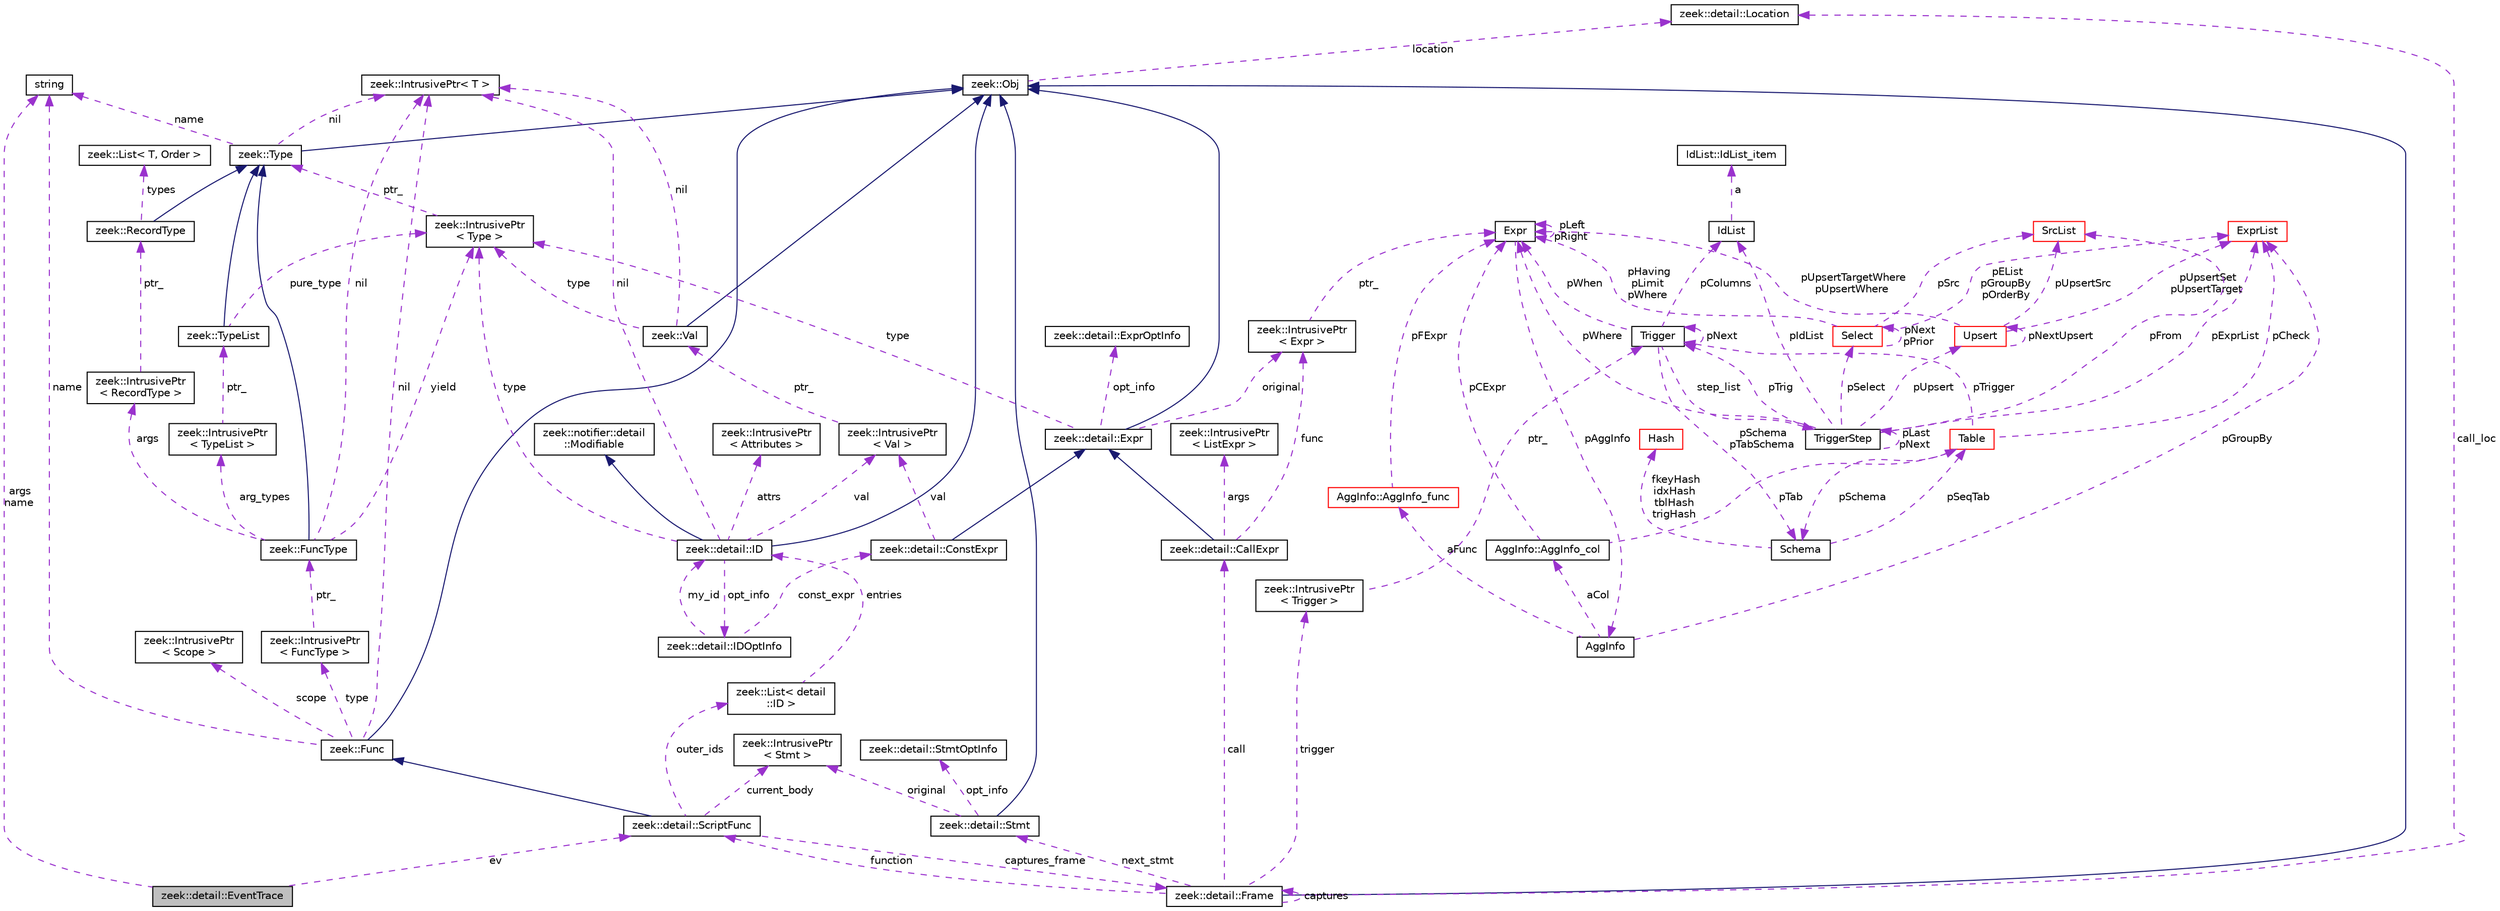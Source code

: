 digraph "zeek::detail::EventTrace"
{
 // LATEX_PDF_SIZE
  edge [fontname="Helvetica",fontsize="10",labelfontname="Helvetica",labelfontsize="10"];
  node [fontname="Helvetica",fontsize="10",shape=record];
  Node1 [label="zeek::detail::EventTrace",height=0.2,width=0.4,color="black", fillcolor="grey75", style="filled", fontcolor="black",tooltip=" "];
  Node2 -> Node1 [dir="back",color="darkorchid3",fontsize="10",style="dashed",label=" ev" ,fontname="Helvetica"];
  Node2 [label="zeek::detail::ScriptFunc",height=0.2,width=0.4,color="black", fillcolor="white", style="filled",URL="$dc/db4/classzeek_1_1detail_1_1ScriptFunc.html",tooltip=" "];
  Node3 -> Node2 [dir="back",color="midnightblue",fontsize="10",style="solid",fontname="Helvetica"];
  Node3 [label="zeek::Func",height=0.2,width=0.4,color="black", fillcolor="white", style="filled",URL="$d5/d7c/classzeek_1_1Func.html",tooltip=" "];
  Node4 -> Node3 [dir="back",color="midnightblue",fontsize="10",style="solid",fontname="Helvetica"];
  Node4 [label="zeek::Obj",height=0.2,width=0.4,color="black", fillcolor="white", style="filled",URL="$dd/df1/classzeek_1_1Obj.html",tooltip=" "];
  Node5 -> Node4 [dir="back",color="darkorchid3",fontsize="10",style="dashed",label=" location" ,fontname="Helvetica"];
  Node5 [label="zeek::detail::Location",height=0.2,width=0.4,color="black", fillcolor="white", style="filled",URL="$d5/d1d/classzeek_1_1detail_1_1Location.html",tooltip=" "];
  Node6 -> Node3 [dir="back",color="darkorchid3",fontsize="10",style="dashed",label=" nil" ,fontname="Helvetica"];
  Node6 [label="zeek::IntrusivePtr\< T \>",height=0.2,width=0.4,color="black", fillcolor="white", style="filled",URL="$d6/dba/classzeek_1_1IntrusivePtr.html",tooltip=" "];
  Node7 -> Node3 [dir="back",color="darkorchid3",fontsize="10",style="dashed",label=" scope" ,fontname="Helvetica"];
  Node7 [label="zeek::IntrusivePtr\l\< Scope \>",height=0.2,width=0.4,color="black", fillcolor="white", style="filled",URL="$d6/dba/classzeek_1_1IntrusivePtr.html",tooltip=" "];
  Node8 -> Node3 [dir="back",color="darkorchid3",fontsize="10",style="dashed",label=" type" ,fontname="Helvetica"];
  Node8 [label="zeek::IntrusivePtr\l\< FuncType \>",height=0.2,width=0.4,color="black", fillcolor="white", style="filled",URL="$d6/dba/classzeek_1_1IntrusivePtr.html",tooltip=" "];
  Node9 -> Node8 [dir="back",color="darkorchid3",fontsize="10",style="dashed",label=" ptr_" ,fontname="Helvetica"];
  Node9 [label="zeek::FuncType",height=0.2,width=0.4,color="black", fillcolor="white", style="filled",URL="$da/ddd/classzeek_1_1FuncType.html",tooltip=" "];
  Node10 -> Node9 [dir="back",color="midnightblue",fontsize="10",style="solid",fontname="Helvetica"];
  Node10 [label="zeek::Type",height=0.2,width=0.4,color="black", fillcolor="white", style="filled",URL="$d0/d4f/classzeek_1_1Type.html",tooltip=" "];
  Node4 -> Node10 [dir="back",color="midnightblue",fontsize="10",style="solid",fontname="Helvetica"];
  Node6 -> Node10 [dir="back",color="darkorchid3",fontsize="10",style="dashed",label=" nil" ,fontname="Helvetica"];
  Node11 -> Node10 [dir="back",color="darkorchid3",fontsize="10",style="dashed",label=" name" ,fontname="Helvetica"];
  Node11 [label="string",height=0.2,width=0.4,color="black", fillcolor="white", style="filled",tooltip=" "];
  Node6 -> Node9 [dir="back",color="darkorchid3",fontsize="10",style="dashed",label=" nil" ,fontname="Helvetica"];
  Node12 -> Node9 [dir="back",color="darkorchid3",fontsize="10",style="dashed",label=" args" ,fontname="Helvetica"];
  Node12 [label="zeek::IntrusivePtr\l\< RecordType \>",height=0.2,width=0.4,color="black", fillcolor="white", style="filled",URL="$d6/dba/classzeek_1_1IntrusivePtr.html",tooltip=" "];
  Node13 -> Node12 [dir="back",color="darkorchid3",fontsize="10",style="dashed",label=" ptr_" ,fontname="Helvetica"];
  Node13 [label="zeek::RecordType",height=0.2,width=0.4,color="black", fillcolor="white", style="filled",URL="$df/d5b/classzeek_1_1RecordType.html",tooltip=" "];
  Node10 -> Node13 [dir="back",color="midnightblue",fontsize="10",style="solid",fontname="Helvetica"];
  Node14 -> Node13 [dir="back",color="darkorchid3",fontsize="10",style="dashed",label=" types" ,fontname="Helvetica"];
  Node14 [label="zeek::List\< T, Order \>",height=0.2,width=0.4,color="black", fillcolor="white", style="filled",URL="$d2/d8d/classzeek_1_1List.html",tooltip=" "];
  Node15 -> Node9 [dir="back",color="darkorchid3",fontsize="10",style="dashed",label=" arg_types" ,fontname="Helvetica"];
  Node15 [label="zeek::IntrusivePtr\l\< TypeList \>",height=0.2,width=0.4,color="black", fillcolor="white", style="filled",URL="$d6/dba/classzeek_1_1IntrusivePtr.html",tooltip=" "];
  Node16 -> Node15 [dir="back",color="darkorchid3",fontsize="10",style="dashed",label=" ptr_" ,fontname="Helvetica"];
  Node16 [label="zeek::TypeList",height=0.2,width=0.4,color="black", fillcolor="white", style="filled",URL="$da/d8e/classzeek_1_1TypeList.html",tooltip=" "];
  Node10 -> Node16 [dir="back",color="midnightblue",fontsize="10",style="solid",fontname="Helvetica"];
  Node17 -> Node16 [dir="back",color="darkorchid3",fontsize="10",style="dashed",label=" pure_type" ,fontname="Helvetica"];
  Node17 [label="zeek::IntrusivePtr\l\< Type \>",height=0.2,width=0.4,color="black", fillcolor="white", style="filled",URL="$d6/dba/classzeek_1_1IntrusivePtr.html",tooltip=" "];
  Node10 -> Node17 [dir="back",color="darkorchid3",fontsize="10",style="dashed",label=" ptr_" ,fontname="Helvetica"];
  Node17 -> Node9 [dir="back",color="darkorchid3",fontsize="10",style="dashed",label=" yield" ,fontname="Helvetica"];
  Node11 -> Node3 [dir="back",color="darkorchid3",fontsize="10",style="dashed",label=" name" ,fontname="Helvetica"];
  Node18 -> Node2 [dir="back",color="darkorchid3",fontsize="10",style="dashed",label=" outer_ids" ,fontname="Helvetica"];
  Node18 [label="zeek::List\< detail\l::ID \>",height=0.2,width=0.4,color="black", fillcolor="white", style="filled",URL="$d2/d8d/classzeek_1_1List.html",tooltip=" "];
  Node19 -> Node18 [dir="back",color="darkorchid3",fontsize="10",style="dashed",label=" entries" ,fontname="Helvetica"];
  Node19 [label="zeek::detail::ID",height=0.2,width=0.4,color="black", fillcolor="white", style="filled",URL="$d1/dcf/classzeek_1_1detail_1_1ID.html",tooltip=" "];
  Node4 -> Node19 [dir="back",color="midnightblue",fontsize="10",style="solid",fontname="Helvetica"];
  Node20 -> Node19 [dir="back",color="midnightblue",fontsize="10",style="solid",fontname="Helvetica"];
  Node20 [label="zeek::notifier::detail\l::Modifiable",height=0.2,width=0.4,color="black", fillcolor="white", style="filled",URL="$d8/d87/classzeek_1_1notifier_1_1detail_1_1Modifiable.html",tooltip=" "];
  Node6 -> Node19 [dir="back",color="darkorchid3",fontsize="10",style="dashed",label=" nil" ,fontname="Helvetica"];
  Node17 -> Node19 [dir="back",color="darkorchid3",fontsize="10",style="dashed",label=" type" ,fontname="Helvetica"];
  Node21 -> Node19 [dir="back",color="darkorchid3",fontsize="10",style="dashed",label=" val" ,fontname="Helvetica"];
  Node21 [label="zeek::IntrusivePtr\l\< Val \>",height=0.2,width=0.4,color="black", fillcolor="white", style="filled",URL="$d6/dba/classzeek_1_1IntrusivePtr.html",tooltip=" "];
  Node22 -> Node21 [dir="back",color="darkorchid3",fontsize="10",style="dashed",label=" ptr_" ,fontname="Helvetica"];
  Node22 [label="zeek::Val",height=0.2,width=0.4,color="black", fillcolor="white", style="filled",URL="$de/d49/classzeek_1_1Val.html",tooltip=" "];
  Node4 -> Node22 [dir="back",color="midnightblue",fontsize="10",style="solid",fontname="Helvetica"];
  Node6 -> Node22 [dir="back",color="darkorchid3",fontsize="10",style="dashed",label=" nil" ,fontname="Helvetica"];
  Node17 -> Node22 [dir="back",color="darkorchid3",fontsize="10",style="dashed",label=" type" ,fontname="Helvetica"];
  Node23 -> Node19 [dir="back",color="darkorchid3",fontsize="10",style="dashed",label=" attrs" ,fontname="Helvetica"];
  Node23 [label="zeek::IntrusivePtr\l\< Attributes \>",height=0.2,width=0.4,color="black", fillcolor="white", style="filled",URL="$d6/dba/classzeek_1_1IntrusivePtr.html",tooltip=" "];
  Node24 -> Node19 [dir="back",color="darkorchid3",fontsize="10",style="dashed",label=" opt_info" ,fontname="Helvetica"];
  Node24 [label="zeek::detail::IDOptInfo",height=0.2,width=0.4,color="black", fillcolor="white", style="filled",URL="$dd/dcb/classzeek_1_1detail_1_1IDOptInfo.html",tooltip=" "];
  Node25 -> Node24 [dir="back",color="darkorchid3",fontsize="10",style="dashed",label=" const_expr" ,fontname="Helvetica"];
  Node25 [label="zeek::detail::ConstExpr",height=0.2,width=0.4,color="black", fillcolor="white", style="filled",URL="$db/db7/classzeek_1_1detail_1_1ConstExpr.html",tooltip=" "];
  Node26 -> Node25 [dir="back",color="midnightblue",fontsize="10",style="solid",fontname="Helvetica"];
  Node26 [label="zeek::detail::Expr",height=0.2,width=0.4,color="black", fillcolor="white", style="filled",URL="$dc/d54/classzeek_1_1detail_1_1Expr.html",tooltip=" "];
  Node4 -> Node26 [dir="back",color="midnightblue",fontsize="10",style="solid",fontname="Helvetica"];
  Node17 -> Node26 [dir="back",color="darkorchid3",fontsize="10",style="dashed",label=" type" ,fontname="Helvetica"];
  Node27 -> Node26 [dir="back",color="darkorchid3",fontsize="10",style="dashed",label=" original" ,fontname="Helvetica"];
  Node27 [label="zeek::IntrusivePtr\l\< Expr \>",height=0.2,width=0.4,color="black", fillcolor="white", style="filled",URL="$d6/dba/classzeek_1_1IntrusivePtr.html",tooltip=" "];
  Node28 -> Node27 [dir="back",color="darkorchid3",fontsize="10",style="dashed",label=" ptr_" ,fontname="Helvetica"];
  Node28 [label="Expr",height=0.2,width=0.4,color="black", fillcolor="white", style="filled",URL="$db/d1b/sqlite3_8c.html#d4/dfb/structExpr",tooltip=" "];
  Node28 -> Node28 [dir="back",color="darkorchid3",fontsize="10",style="dashed",label=" pLeft\npRight" ,fontname="Helvetica"];
  Node29 -> Node28 [dir="back",color="darkorchid3",fontsize="10",style="dashed",label=" pAggInfo" ,fontname="Helvetica"];
  Node29 [label="AggInfo",height=0.2,width=0.4,color="black", fillcolor="white", style="filled",URL="$db/d1b/sqlite3_8c.html#d2/dc8/structAggInfo",tooltip=" "];
  Node30 -> Node29 [dir="back",color="darkorchid3",fontsize="10",style="dashed",label=" pGroupBy" ,fontname="Helvetica"];
  Node30 [label="ExprList",height=0.2,width=0.4,color="red", fillcolor="white", style="filled",URL="$db/d1b/sqlite3_8c.html#d5/d5c/structExprList",tooltip=" "];
  Node32 -> Node29 [dir="back",color="darkorchid3",fontsize="10",style="dashed",label=" aCol" ,fontname="Helvetica"];
  Node32 [label="AggInfo::AggInfo_col",height=0.2,width=0.4,color="black", fillcolor="white", style="filled",URL="$db/d1b/sqlite3_8c.html#d6/d3a/structAggInfo_1_1AggInfo__col",tooltip=" "];
  Node33 -> Node32 [dir="back",color="darkorchid3",fontsize="10",style="dashed",label=" pTab" ,fontname="Helvetica"];
  Node33 [label="Table",height=0.2,width=0.4,color="red", fillcolor="white", style="filled",URL="$db/d1b/sqlite3_8c.html#dc/dcb/structTable",tooltip=" "];
  Node30 -> Node33 [dir="back",color="darkorchid3",fontsize="10",style="dashed",label=" pCheck" ,fontname="Helvetica"];
  Node40 -> Node33 [dir="back",color="darkorchid3",fontsize="10",style="dashed",label=" pTrigger" ,fontname="Helvetica"];
  Node40 [label="Trigger",height=0.2,width=0.4,color="black", fillcolor="white", style="filled",URL="$db/d1b/sqlite3_8c.html#dc/d15/structTrigger",tooltip=" "];
  Node28 -> Node40 [dir="back",color="darkorchid3",fontsize="10",style="dashed",label=" pWhen" ,fontname="Helvetica"];
  Node41 -> Node40 [dir="back",color="darkorchid3",fontsize="10",style="dashed",label=" pColumns" ,fontname="Helvetica"];
  Node41 [label="IdList",height=0.2,width=0.4,color="black", fillcolor="white", style="filled",URL="$db/d1b/sqlite3_8c.html#da/d69/structIdList",tooltip=" "];
  Node42 -> Node41 [dir="back",color="darkorchid3",fontsize="10",style="dashed",label=" a" ,fontname="Helvetica"];
  Node42 [label="IdList::IdList_item",height=0.2,width=0.4,color="black", fillcolor="white", style="filled",URL="$db/d1b/sqlite3_8c.html#d4/dc3/structIdList_1_1IdList__item",tooltip=" "];
  Node36 -> Node40 [dir="back",color="darkorchid3",fontsize="10",style="dashed",label=" pSchema\npTabSchema" ,fontname="Helvetica"];
  Node36 [label="Schema",height=0.2,width=0.4,color="black", fillcolor="white", style="filled",URL="$db/d1b/sqlite3_8c.html#d8/db0/structSchema",tooltip=" "];
  Node37 -> Node36 [dir="back",color="darkorchid3",fontsize="10",style="dashed",label=" fkeyHash\nidxHash\ntblHash\ntrigHash" ,fontname="Helvetica"];
  Node37 [label="Hash",height=0.2,width=0.4,color="red", fillcolor="white", style="filled",URL="$db/d1b/sqlite3_8c.html#d1/dbe/structHash",tooltip=" "];
  Node33 -> Node36 [dir="back",color="darkorchid3",fontsize="10",style="dashed",label=" pSeqTab" ,fontname="Helvetica"];
  Node43 -> Node40 [dir="back",color="darkorchid3",fontsize="10",style="dashed",label=" step_list" ,fontname="Helvetica"];
  Node43 [label="TriggerStep",height=0.2,width=0.4,color="black", fillcolor="white", style="filled",URL="$db/d1b/sqlite3_8c.html#d5/da5/structTriggerStep",tooltip=" "];
  Node40 -> Node43 [dir="back",color="darkorchid3",fontsize="10",style="dashed",label=" pTrig" ,fontname="Helvetica"];
  Node44 -> Node43 [dir="back",color="darkorchid3",fontsize="10",style="dashed",label=" pSelect" ,fontname="Helvetica"];
  Node44 [label="Select",height=0.2,width=0.4,color="red", fillcolor="white", style="filled",URL="$db/d1b/sqlite3_8c.html#dd/d39/structSelect",tooltip=" "];
  Node30 -> Node44 [dir="back",color="darkorchid3",fontsize="10",style="dashed",label=" pEList\npGroupBy\npOrderBy" ,fontname="Helvetica"];
  Node45 -> Node44 [dir="back",color="darkorchid3",fontsize="10",style="dashed",label=" pSrc" ,fontname="Helvetica"];
  Node45 [label="SrcList",height=0.2,width=0.4,color="red", fillcolor="white", style="filled",URL="$db/d1b/sqlite3_8c.html#de/deb/structSrcList",tooltip=" "];
  Node28 -> Node44 [dir="back",color="darkorchid3",fontsize="10",style="dashed",label=" pHaving\npLimit\npWhere" ,fontname="Helvetica"];
  Node44 -> Node44 [dir="back",color="darkorchid3",fontsize="10",style="dashed",label=" pNext\npPrior" ,fontname="Helvetica"];
  Node45 -> Node43 [dir="back",color="darkorchid3",fontsize="10",style="dashed",label=" pFrom" ,fontname="Helvetica"];
  Node28 -> Node43 [dir="back",color="darkorchid3",fontsize="10",style="dashed",label=" pWhere" ,fontname="Helvetica"];
  Node30 -> Node43 [dir="back",color="darkorchid3",fontsize="10",style="dashed",label=" pExprList" ,fontname="Helvetica"];
  Node41 -> Node43 [dir="back",color="darkorchid3",fontsize="10",style="dashed",label=" pIdList" ,fontname="Helvetica"];
  Node52 -> Node43 [dir="back",color="darkorchid3",fontsize="10",style="dashed",label=" pUpsert" ,fontname="Helvetica"];
  Node52 [label="Upsert",height=0.2,width=0.4,color="red", fillcolor="white", style="filled",URL="$db/d1b/sqlite3_8c.html#da/d8e/structUpsert",tooltip=" "];
  Node30 -> Node52 [dir="back",color="darkorchid3",fontsize="10",style="dashed",label=" pUpsertSet\npUpsertTarget" ,fontname="Helvetica"];
  Node28 -> Node52 [dir="back",color="darkorchid3",fontsize="10",style="dashed",label=" pUpsertTargetWhere\npUpsertWhere" ,fontname="Helvetica"];
  Node52 -> Node52 [dir="back",color="darkorchid3",fontsize="10",style="dashed",label=" pNextUpsert" ,fontname="Helvetica"];
  Node45 -> Node52 [dir="back",color="darkorchid3",fontsize="10",style="dashed",label=" pUpsertSrc" ,fontname="Helvetica"];
  Node43 -> Node43 [dir="back",color="darkorchid3",fontsize="10",style="dashed",label=" pLast\npNext" ,fontname="Helvetica"];
  Node40 -> Node40 [dir="back",color="darkorchid3",fontsize="10",style="dashed",label=" pNext" ,fontname="Helvetica"];
  Node36 -> Node33 [dir="back",color="darkorchid3",fontsize="10",style="dashed",label=" pSchema" ,fontname="Helvetica"];
  Node28 -> Node32 [dir="back",color="darkorchid3",fontsize="10",style="dashed",label=" pCExpr" ,fontname="Helvetica"];
  Node53 -> Node29 [dir="back",color="darkorchid3",fontsize="10",style="dashed",label=" aFunc" ,fontname="Helvetica"];
  Node53 [label="AggInfo::AggInfo_func",height=0.2,width=0.4,color="red", fillcolor="white", style="filled",URL="$db/d1b/sqlite3_8c.html#d3/d2e/structAggInfo_1_1AggInfo__func",tooltip=" "];
  Node28 -> Node53 [dir="back",color="darkorchid3",fontsize="10",style="dashed",label=" pFExpr" ,fontname="Helvetica"];
  Node54 -> Node26 [dir="back",color="darkorchid3",fontsize="10",style="dashed",label=" opt_info" ,fontname="Helvetica"];
  Node54 [label="zeek::detail::ExprOptInfo",height=0.2,width=0.4,color="black", fillcolor="white", style="filled",URL="$d2/d12/namespacezeek_1_1detail.html#de/d9f/classzeek_1_1detail_1_1ExprOptInfo",tooltip=" "];
  Node21 -> Node25 [dir="back",color="darkorchid3",fontsize="10",style="dashed",label=" val" ,fontname="Helvetica"];
  Node19 -> Node24 [dir="back",color="darkorchid3",fontsize="10",style="dashed",label=" my_id" ,fontname="Helvetica"];
  Node55 -> Node2 [dir="back",color="darkorchid3",fontsize="10",style="dashed",label=" captures_frame" ,fontname="Helvetica"];
  Node55 [label="zeek::detail::Frame",height=0.2,width=0.4,color="black", fillcolor="white", style="filled",URL="$dd/d3f/classzeek_1_1detail_1_1Frame.html",tooltip=" "];
  Node4 -> Node55 [dir="back",color="midnightblue",fontsize="10",style="solid",fontname="Helvetica"];
  Node55 -> Node55 [dir="back",color="darkorchid3",fontsize="10",style="dashed",label=" captures" ,fontname="Helvetica"];
  Node2 -> Node55 [dir="back",color="darkorchid3",fontsize="10",style="dashed",label=" function" ,fontname="Helvetica"];
  Node56 -> Node55 [dir="back",color="darkorchid3",fontsize="10",style="dashed",label=" next_stmt" ,fontname="Helvetica"];
  Node56 [label="zeek::detail::Stmt",height=0.2,width=0.4,color="black", fillcolor="white", style="filled",URL="$d2/df8/classzeek_1_1detail_1_1Stmt.html",tooltip=" "];
  Node4 -> Node56 [dir="back",color="midnightblue",fontsize="10",style="solid",fontname="Helvetica"];
  Node57 -> Node56 [dir="back",color="darkorchid3",fontsize="10",style="dashed",label=" original" ,fontname="Helvetica"];
  Node57 [label="zeek::IntrusivePtr\l\< Stmt \>",height=0.2,width=0.4,color="black", fillcolor="white", style="filled",URL="$d6/dba/classzeek_1_1IntrusivePtr.html",tooltip=" "];
  Node58 -> Node56 [dir="back",color="darkorchid3",fontsize="10",style="dashed",label=" opt_info" ,fontname="Helvetica"];
  Node58 [label="zeek::detail::StmtOptInfo",height=0.2,width=0.4,color="black", fillcolor="white", style="filled",URL="$d2/d12/namespacezeek_1_1detail.html#dd/dee/classzeek_1_1detail_1_1StmtOptInfo",tooltip=" "];
  Node59 -> Node55 [dir="back",color="darkorchid3",fontsize="10",style="dashed",label=" trigger" ,fontname="Helvetica"];
  Node59 [label="zeek::IntrusivePtr\l\< Trigger \>",height=0.2,width=0.4,color="black", fillcolor="white", style="filled",URL="$d6/dba/classzeek_1_1IntrusivePtr.html",tooltip=" "];
  Node40 -> Node59 [dir="back",color="darkorchid3",fontsize="10",style="dashed",label=" ptr_" ,fontname="Helvetica"];
  Node60 -> Node55 [dir="back",color="darkorchid3",fontsize="10",style="dashed",label=" call" ,fontname="Helvetica"];
  Node60 [label="zeek::detail::CallExpr",height=0.2,width=0.4,color="black", fillcolor="white", style="filled",URL="$dd/d00/classzeek_1_1detail_1_1CallExpr.html",tooltip=" "];
  Node26 -> Node60 [dir="back",color="midnightblue",fontsize="10",style="solid",fontname="Helvetica"];
  Node27 -> Node60 [dir="back",color="darkorchid3",fontsize="10",style="dashed",label=" func" ,fontname="Helvetica"];
  Node61 -> Node60 [dir="back",color="darkorchid3",fontsize="10",style="dashed",label=" args" ,fontname="Helvetica"];
  Node61 [label="zeek::IntrusivePtr\l\< ListExpr \>",height=0.2,width=0.4,color="black", fillcolor="white", style="filled",URL="$d6/dba/classzeek_1_1IntrusivePtr.html",tooltip=" "];
  Node5 -> Node55 [dir="back",color="darkorchid3",fontsize="10",style="dashed",label=" call_loc" ,fontname="Helvetica"];
  Node57 -> Node2 [dir="back",color="darkorchid3",fontsize="10",style="dashed",label=" current_body" ,fontname="Helvetica"];
  Node11 -> Node1 [dir="back",color="darkorchid3",fontsize="10",style="dashed",label=" args\nname" ,fontname="Helvetica"];
}
